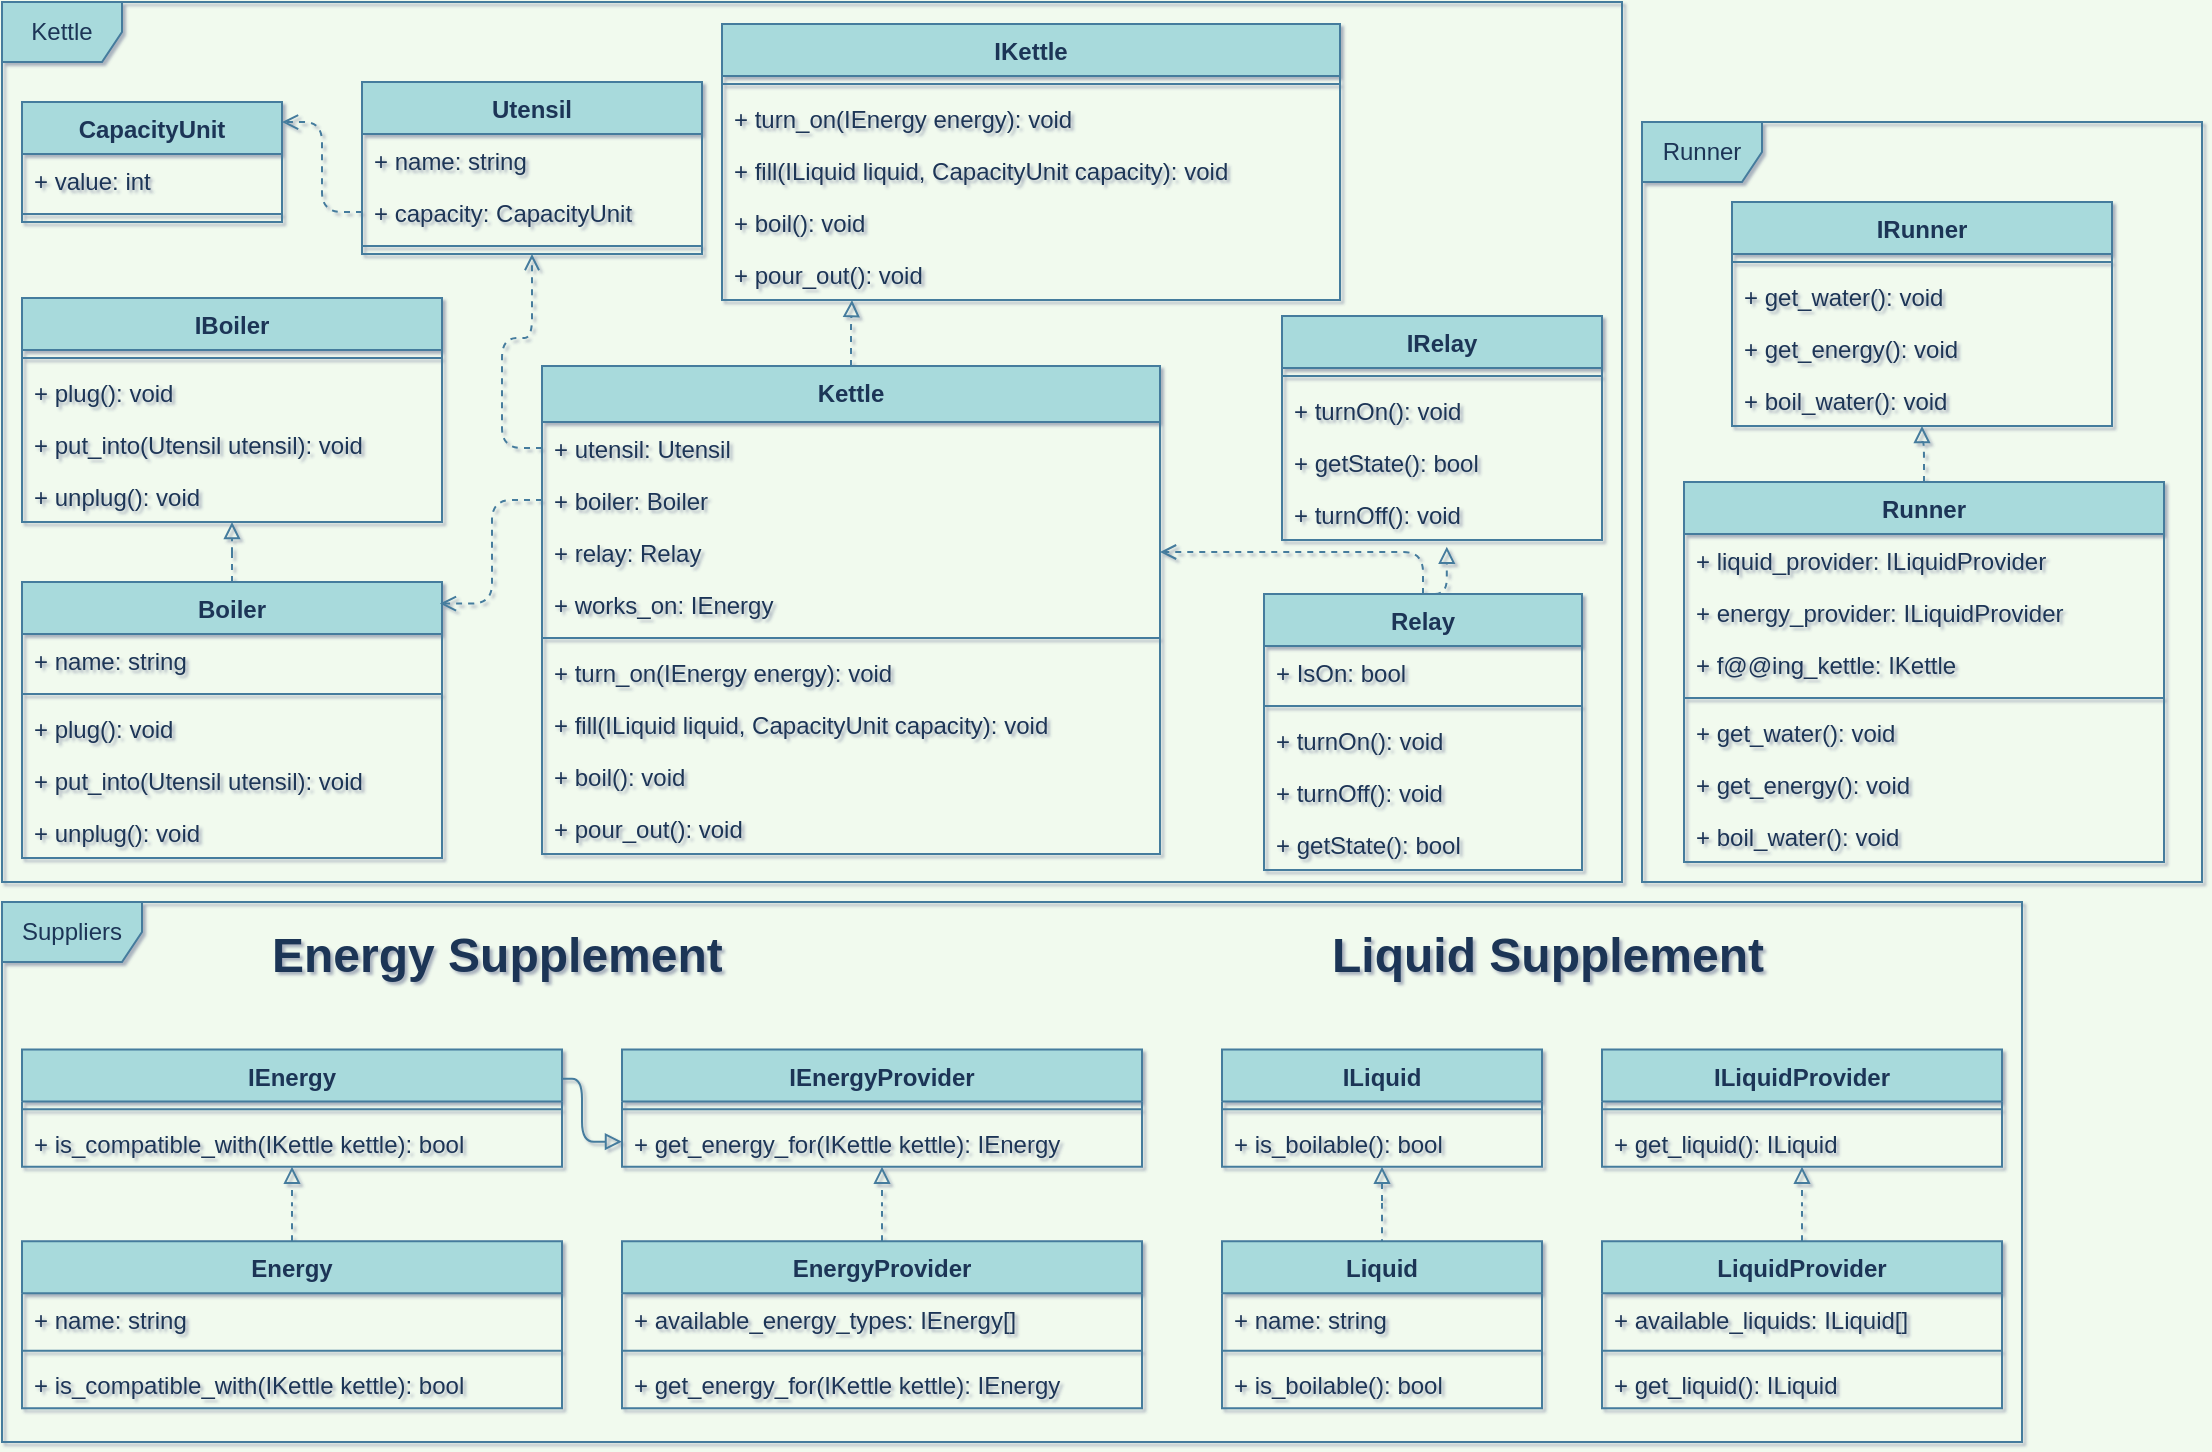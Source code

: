 <mxfile version="13.7.9" type="github">
  <diagram id="sT64eulOTyPjAwDJpeQ8" name="Page-1">
    <mxGraphModel dx="2039" dy="823" grid="1" gridSize="10" guides="1" tooltips="1" connect="1" arrows="1" fold="1" page="0" pageScale="1" pageWidth="850" pageHeight="1100" background="#F1FAEE" math="0" shadow="1">
      <root>
        <mxCell id="0" />
        <mxCell id="1" parent="0" />
        <mxCell id="tFLDlTg6jSrxiTcNu47O-26" value="Kettle" style="shape=umlFrame;whiteSpace=wrap;html=1;rounded=0;sketch=0;strokeColor=#457B9D;fillColor=#A8DADC;fontColor=#1D3557;" parent="1" vertex="1">
          <mxGeometry x="-60" y="230" width="810" height="440" as="geometry" />
        </mxCell>
        <mxCell id="tFLDlTg6jSrxiTcNu47O-44" value="&lt;div&gt;Runner&lt;/div&gt;" style="shape=umlFrame;whiteSpace=wrap;html=1;rounded=0;sketch=0;strokeColor=#457B9D;fillColor=#A8DADC;fontColor=#1D3557;" parent="1" vertex="1">
          <mxGeometry x="760" y="290" width="280" height="380" as="geometry" />
        </mxCell>
        <mxCell id="totgjsEPkLqNRvyppm45-7" style="edgeStyle=orthogonalEdgeStyle;orthogonalLoop=1;jettySize=auto;html=1;entryX=0.5;entryY=1;entryDx=0;entryDy=0;dashed=1;endArrow=block;endFill=0;strokeColor=#457B9D;fontColor=#1D3557;labelBackgroundColor=#F1FAEE;" parent="1" source="totgjsEPkLqNRvyppm45-96" target="totgjsEPkLqNRvyppm45-2" edge="1">
          <mxGeometry relative="1" as="geometry" />
        </mxCell>
        <mxCell id="totgjsEPkLqNRvyppm45-20" style="edgeStyle=orthogonalEdgeStyle;orthogonalLoop=1;jettySize=auto;html=1;entryX=0.5;entryY=1;entryDx=0;entryDy=0;entryPerimeter=0;dashed=1;endArrow=block;endFill=0;strokeColor=#457B9D;fontColor=#1D3557;labelBackgroundColor=#F1FAEE;" parent="1" source="totgjsEPkLqNRvyppm45-14" target="totgjsEPkLqNRvyppm45-13" edge="1">
          <mxGeometry relative="1" as="geometry" />
        </mxCell>
        <mxCell id="totgjsEPkLqNRvyppm45-54" value="&lt;h1&gt;Energy Supplement&lt;br&gt;&lt;/h1&gt;" style="text;html=1;strokeColor=none;fillColor=none;spacing=5;spacingTop=-20;whiteSpace=wrap;overflow=hidden;fontColor=#1D3557;" parent="1" vertex="1">
          <mxGeometry x="70" y="686.667" width="310" height="47.917" as="geometry" />
        </mxCell>
        <mxCell id="totgjsEPkLqNRvyppm45-55" value="&lt;h1&gt;Liquid Supplement&lt;br&gt;&lt;/h1&gt;" style="text;html=1;strokeColor=none;fillColor=none;spacing=5;spacingTop=-20;whiteSpace=wrap;overflow=hidden;fontColor=#1D3557;" parent="1" vertex="1">
          <mxGeometry x="600" y="686.667" width="309" height="38.333" as="geometry" />
        </mxCell>
        <mxCell id="totgjsEPkLqNRvyppm45-56" value="IEnergy" style="swimlane;fontStyle=1;align=center;verticalAlign=top;childLayout=stackLayout;horizontal=1;startSize=26;horizontalStack=0;resizeParent=1;resizeParentMax=0;resizeLast=0;collapsible=1;marginBottom=0;fillColor=#A8DADC;strokeColor=#457B9D;fontColor=#1D3557;" parent="1" vertex="1">
          <mxGeometry x="-50" y="753.75" width="270" height="58.583" as="geometry" />
        </mxCell>
        <mxCell id="totgjsEPkLqNRvyppm45-57" value="" style="line;strokeWidth=1;fillColor=none;align=left;verticalAlign=middle;spacingTop=-1;spacingLeft=3;spacingRight=3;rotatable=0;labelPosition=right;points=[];portConstraint=eastwest;strokeColor=#457B9D;fontColor=#1D3557;labelBackgroundColor=#F1FAEE;" parent="totgjsEPkLqNRvyppm45-56" vertex="1">
          <mxGeometry y="26" width="270" height="7.667" as="geometry" />
        </mxCell>
        <mxCell id="totgjsEPkLqNRvyppm45-58" value="+ is_compatible_with(IKettle kettle): bool" style="text;strokeColor=none;fillColor=none;align=left;verticalAlign=top;spacingLeft=4;spacingRight=4;overflow=hidden;rotatable=0;points=[[0,0.5],[1,0.5]];portConstraint=eastwest;fontColor=#1D3557;" parent="totgjsEPkLqNRvyppm45-56" vertex="1">
          <mxGeometry y="33.667" width="270" height="24.917" as="geometry" />
        </mxCell>
        <mxCell id="totgjsEPkLqNRvyppm45-59" value="IEnergyProvider" style="swimlane;fontStyle=1;align=center;verticalAlign=top;childLayout=stackLayout;horizontal=1;startSize=26;horizontalStack=0;resizeParent=1;resizeParentMax=0;resizeLast=0;collapsible=1;marginBottom=0;fillColor=#A8DADC;strokeColor=#457B9D;fontColor=#1D3557;" parent="1" vertex="1">
          <mxGeometry x="250" y="753.75" width="260" height="58.583" as="geometry" />
        </mxCell>
        <mxCell id="totgjsEPkLqNRvyppm45-60" value="" style="line;strokeWidth=1;fillColor=none;align=left;verticalAlign=middle;spacingTop=-1;spacingLeft=3;spacingRight=3;rotatable=0;labelPosition=right;points=[];portConstraint=eastwest;strokeColor=#457B9D;fontColor=#1D3557;labelBackgroundColor=#F1FAEE;" parent="totgjsEPkLqNRvyppm45-59" vertex="1">
          <mxGeometry y="26" width="260" height="7.667" as="geometry" />
        </mxCell>
        <mxCell id="totgjsEPkLqNRvyppm45-61" value="+ get_energy_for(IKettle kettle): IEnergy" style="text;strokeColor=none;fillColor=none;align=left;verticalAlign=top;spacingLeft=4;spacingRight=4;overflow=hidden;rotatable=0;points=[[0,0.5],[1,0.5]];portConstraint=eastwest;fontColor=#1D3557;" parent="totgjsEPkLqNRvyppm45-59" vertex="1">
          <mxGeometry y="33.667" width="260" height="24.917" as="geometry" />
        </mxCell>
        <mxCell id="totgjsEPkLqNRvyppm45-62" style="edgeStyle=orthogonalEdgeStyle;orthogonalLoop=1;jettySize=auto;html=1;entryX=1;entryY=0.25;entryDx=0;entryDy=0;startArrow=block;startFill=0;endArrow=none;endFill=0;strokeColor=#457B9D;fontColor=#1D3557;labelBackgroundColor=#F1FAEE;" parent="1" source="totgjsEPkLqNRvyppm45-61" target="totgjsEPkLqNRvyppm45-56" edge="1">
          <mxGeometry relative="1" as="geometry" />
        </mxCell>
        <mxCell id="totgjsEPkLqNRvyppm45-66" value="Energy" style="swimlane;fontStyle=1;align=center;verticalAlign=top;childLayout=stackLayout;horizontal=1;startSize=26;horizontalStack=0;resizeParent=1;resizeParentMax=0;resizeLast=0;collapsible=1;marginBottom=0;fillColor=#A8DADC;strokeColor=#457B9D;fontColor=#1D3557;" parent="1" vertex="1">
          <mxGeometry x="-50" y="849.583" width="270" height="83.5" as="geometry" />
        </mxCell>
        <mxCell id="totgjsEPkLqNRvyppm45-67" value="+ name: string" style="text;strokeColor=none;fillColor=none;align=left;verticalAlign=top;spacingLeft=4;spacingRight=4;overflow=hidden;rotatable=0;points=[[0,0.5],[1,0.5]];portConstraint=eastwest;fontColor=#1D3557;" parent="totgjsEPkLqNRvyppm45-66" vertex="1">
          <mxGeometry y="26" width="270" height="24.917" as="geometry" />
        </mxCell>
        <mxCell id="totgjsEPkLqNRvyppm45-68" value="" style="line;strokeWidth=1;fillColor=none;align=left;verticalAlign=middle;spacingTop=-1;spacingLeft=3;spacingRight=3;rotatable=0;labelPosition=right;points=[];portConstraint=eastwest;strokeColor=#457B9D;fontColor=#1D3557;labelBackgroundColor=#F1FAEE;" parent="totgjsEPkLqNRvyppm45-66" vertex="1">
          <mxGeometry y="50.917" width="270" height="7.667" as="geometry" />
        </mxCell>
        <mxCell id="totgjsEPkLqNRvyppm45-69" value="+ is_compatible_with(IKettle kettle): bool" style="text;strokeColor=none;fillColor=none;align=left;verticalAlign=top;spacingLeft=4;spacingRight=4;overflow=hidden;rotatable=0;points=[[0,0.5],[1,0.5]];portConstraint=eastwest;fontColor=#1D3557;" parent="totgjsEPkLqNRvyppm45-66" vertex="1">
          <mxGeometry y="58.583" width="270" height="24.917" as="geometry" />
        </mxCell>
        <mxCell id="totgjsEPkLqNRvyppm45-70" style="edgeStyle=orthogonalEdgeStyle;orthogonalLoop=1;jettySize=auto;html=1;dashed=1;startArrow=none;startFill=0;endArrow=block;endFill=0;strokeColor=#457B9D;fontColor=#1D3557;labelBackgroundColor=#F1FAEE;" parent="1" source="totgjsEPkLqNRvyppm45-66" target="totgjsEPkLqNRvyppm45-56" edge="1">
          <mxGeometry relative="1" as="geometry" />
        </mxCell>
        <mxCell id="totgjsEPkLqNRvyppm45-71" value="EnergyProvider" style="swimlane;fontStyle=1;align=center;verticalAlign=top;childLayout=stackLayout;horizontal=1;startSize=26;horizontalStack=0;resizeParent=1;resizeParentMax=0;resizeLast=0;collapsible=1;marginBottom=0;fillColor=#A8DADC;strokeColor=#457B9D;fontColor=#1D3557;" parent="1" vertex="1">
          <mxGeometry x="250" y="849.58" width="260" height="83.5" as="geometry" />
        </mxCell>
        <mxCell id="totgjsEPkLqNRvyppm45-72" value="+ available_energy_types: IEnergy[]" style="text;strokeColor=none;fillColor=none;align=left;verticalAlign=top;spacingLeft=4;spacingRight=4;overflow=hidden;rotatable=0;points=[[0,0.5],[1,0.5]];portConstraint=eastwest;fontColor=#1D3557;" parent="totgjsEPkLqNRvyppm45-71" vertex="1">
          <mxGeometry y="26" width="260" height="24.917" as="geometry" />
        </mxCell>
        <mxCell id="totgjsEPkLqNRvyppm45-73" value="" style="line;strokeWidth=1;fillColor=none;align=left;verticalAlign=middle;spacingTop=-1;spacingLeft=3;spacingRight=3;rotatable=0;labelPosition=right;points=[];portConstraint=eastwest;strokeColor=#457B9D;fontColor=#1D3557;labelBackgroundColor=#F1FAEE;" parent="totgjsEPkLqNRvyppm45-71" vertex="1">
          <mxGeometry y="50.917" width="260" height="7.667" as="geometry" />
        </mxCell>
        <mxCell id="totgjsEPkLqNRvyppm45-74" value="+ get_energy_for(IKettle kettle): IEnergy" style="text;strokeColor=none;fillColor=none;align=left;verticalAlign=top;spacingLeft=4;spacingRight=4;overflow=hidden;rotatable=0;points=[[0,0.5],[1,0.5]];portConstraint=eastwest;fontColor=#1D3557;" parent="totgjsEPkLqNRvyppm45-71" vertex="1">
          <mxGeometry y="58.583" width="260" height="24.917" as="geometry" />
        </mxCell>
        <mxCell id="totgjsEPkLqNRvyppm45-75" style="edgeStyle=orthogonalEdgeStyle;orthogonalLoop=1;jettySize=auto;html=1;dashed=1;startArrow=none;startFill=0;endArrow=block;endFill=0;strokeColor=#457B9D;fontColor=#1D3557;labelBackgroundColor=#F1FAEE;" parent="1" source="totgjsEPkLqNRvyppm45-71" target="totgjsEPkLqNRvyppm45-59" edge="1">
          <mxGeometry relative="1" as="geometry" />
        </mxCell>
        <mxCell id="totgjsEPkLqNRvyppm45-76" value="ILiquid" style="swimlane;fontStyle=1;align=center;verticalAlign=top;childLayout=stackLayout;horizontal=1;startSize=26;horizontalStack=0;resizeParent=1;resizeParentMax=0;resizeLast=0;collapsible=1;marginBottom=0;fillColor=#A8DADC;strokeColor=#457B9D;fontColor=#1D3557;" parent="1" vertex="1">
          <mxGeometry x="550" y="753.75" width="160" height="58.583" as="geometry" />
        </mxCell>
        <mxCell id="totgjsEPkLqNRvyppm45-77" value="" style="line;strokeWidth=1;fillColor=none;align=left;verticalAlign=middle;spacingTop=-1;spacingLeft=3;spacingRight=3;rotatable=0;labelPosition=right;points=[];portConstraint=eastwest;strokeColor=#457B9D;fontColor=#1D3557;labelBackgroundColor=#F1FAEE;" parent="totgjsEPkLqNRvyppm45-76" vertex="1">
          <mxGeometry y="26" width="160" height="7.667" as="geometry" />
        </mxCell>
        <mxCell id="totgjsEPkLqNRvyppm45-78" value="+ is_boilable(): bool" style="text;strokeColor=none;fillColor=none;align=left;verticalAlign=top;spacingLeft=4;spacingRight=4;overflow=hidden;rotatable=0;points=[[0,0.5],[1,0.5]];portConstraint=eastwest;fontColor=#1D3557;" parent="totgjsEPkLqNRvyppm45-76" vertex="1">
          <mxGeometry y="33.667" width="160" height="24.917" as="geometry" />
        </mxCell>
        <mxCell id="totgjsEPkLqNRvyppm45-79" value="ILiquidProvider" style="swimlane;fontStyle=1;align=center;verticalAlign=top;childLayout=stackLayout;horizontal=1;startSize=26;horizontalStack=0;resizeParent=1;resizeParentMax=0;resizeLast=0;collapsible=1;marginBottom=0;fillColor=#A8DADC;strokeColor=#457B9D;fontColor=#1D3557;" parent="1" vertex="1">
          <mxGeometry x="740" y="753.75" width="200" height="58.583" as="geometry" />
        </mxCell>
        <mxCell id="totgjsEPkLqNRvyppm45-80" value="" style="line;strokeWidth=1;fillColor=none;align=left;verticalAlign=middle;spacingTop=-1;spacingLeft=3;spacingRight=3;rotatable=0;labelPosition=right;points=[];portConstraint=eastwest;strokeColor=#457B9D;fontColor=#1D3557;labelBackgroundColor=#F1FAEE;" parent="totgjsEPkLqNRvyppm45-79" vertex="1">
          <mxGeometry y="26" width="200" height="7.667" as="geometry" />
        </mxCell>
        <mxCell id="totgjsEPkLqNRvyppm45-81" value="+ get_liquid(): ILiquid" style="text;strokeColor=none;fillColor=none;align=left;verticalAlign=top;spacingLeft=4;spacingRight=4;overflow=hidden;rotatable=0;points=[[0,0.5],[1,0.5]];portConstraint=eastwest;fontColor=#1D3557;" parent="totgjsEPkLqNRvyppm45-79" vertex="1">
          <mxGeometry y="33.667" width="200" height="24.917" as="geometry" />
        </mxCell>
        <mxCell id="totgjsEPkLqNRvyppm45-82" value="Liquid" style="swimlane;fontStyle=1;align=center;verticalAlign=top;childLayout=stackLayout;horizontal=1;startSize=26;horizontalStack=0;resizeParent=1;resizeParentMax=0;resizeLast=0;collapsible=1;marginBottom=0;fillColor=#A8DADC;strokeColor=#457B9D;fontColor=#1D3557;" parent="1" vertex="1">
          <mxGeometry x="550" y="849.583" width="160" height="83.5" as="geometry" />
        </mxCell>
        <mxCell id="totgjsEPkLqNRvyppm45-83" value="+ name: string" style="text;strokeColor=none;fillColor=none;align=left;verticalAlign=top;spacingLeft=4;spacingRight=4;overflow=hidden;rotatable=0;points=[[0,0.5],[1,0.5]];portConstraint=eastwest;fontColor=#1D3557;" parent="totgjsEPkLqNRvyppm45-82" vertex="1">
          <mxGeometry y="26" width="160" height="24.917" as="geometry" />
        </mxCell>
        <mxCell id="totgjsEPkLqNRvyppm45-84" value="" style="line;strokeWidth=1;fillColor=none;align=left;verticalAlign=middle;spacingTop=-1;spacingLeft=3;spacingRight=3;rotatable=0;labelPosition=right;points=[];portConstraint=eastwest;strokeColor=#457B9D;fontColor=#1D3557;labelBackgroundColor=#F1FAEE;" parent="totgjsEPkLqNRvyppm45-82" vertex="1">
          <mxGeometry y="50.917" width="160" height="7.667" as="geometry" />
        </mxCell>
        <mxCell id="totgjsEPkLqNRvyppm45-85" value="+ is_boilable(): bool" style="text;strokeColor=none;fillColor=none;align=left;verticalAlign=top;spacingLeft=4;spacingRight=4;overflow=hidden;rotatable=0;points=[[0,0.5],[1,0.5]];portConstraint=eastwest;fontColor=#1D3557;" parent="totgjsEPkLqNRvyppm45-82" vertex="1">
          <mxGeometry y="58.583" width="160" height="24.917" as="geometry" />
        </mxCell>
        <mxCell id="totgjsEPkLqNRvyppm45-86" style="edgeStyle=orthogonalEdgeStyle;orthogonalLoop=1;jettySize=auto;html=1;startArrow=block;startFill=0;endArrow=none;endFill=0;dashed=1;strokeColor=#457B9D;fontColor=#1D3557;labelBackgroundColor=#F1FAEE;" parent="1" source="totgjsEPkLqNRvyppm45-76" target="totgjsEPkLqNRvyppm45-82" edge="1">
          <mxGeometry relative="1" as="geometry" />
        </mxCell>
        <mxCell id="totgjsEPkLqNRvyppm45-87" value="LiquidProvider" style="swimlane;fontStyle=1;align=center;verticalAlign=top;childLayout=stackLayout;horizontal=1;startSize=26;horizontalStack=0;resizeParent=1;resizeParentMax=0;resizeLast=0;collapsible=1;marginBottom=0;fillColor=#A8DADC;strokeColor=#457B9D;fontColor=#1D3557;" parent="1" vertex="1">
          <mxGeometry x="740" y="849.58" width="200" height="83.5" as="geometry" />
        </mxCell>
        <mxCell id="totgjsEPkLqNRvyppm45-88" value="+ available_liquids: ILiquid[]" style="text;strokeColor=none;fillColor=none;align=left;verticalAlign=top;spacingLeft=4;spacingRight=4;overflow=hidden;rotatable=0;points=[[0,0.5],[1,0.5]];portConstraint=eastwest;fontColor=#1D3557;" parent="totgjsEPkLqNRvyppm45-87" vertex="1">
          <mxGeometry y="26" width="200" height="24.917" as="geometry" />
        </mxCell>
        <mxCell id="totgjsEPkLqNRvyppm45-89" value="" style="line;strokeWidth=1;fillColor=none;align=left;verticalAlign=middle;spacingTop=-1;spacingLeft=3;spacingRight=3;rotatable=0;labelPosition=right;points=[];portConstraint=eastwest;strokeColor=#457B9D;fontColor=#1D3557;labelBackgroundColor=#F1FAEE;" parent="totgjsEPkLqNRvyppm45-87" vertex="1">
          <mxGeometry y="50.917" width="200" height="7.667" as="geometry" />
        </mxCell>
        <mxCell id="totgjsEPkLqNRvyppm45-90" value="+ get_liquid(): ILiquid" style="text;strokeColor=none;fillColor=none;align=left;verticalAlign=top;spacingLeft=4;spacingRight=4;overflow=hidden;rotatable=0;points=[[0,0.5],[1,0.5]];portConstraint=eastwest;fontColor=#1D3557;" parent="totgjsEPkLqNRvyppm45-87" vertex="1">
          <mxGeometry y="58.583" width="200" height="24.917" as="geometry" />
        </mxCell>
        <mxCell id="totgjsEPkLqNRvyppm45-91" style="edgeStyle=orthogonalEdgeStyle;orthogonalLoop=1;jettySize=auto;html=1;startArrow=none;startFill=0;endArrow=block;endFill=0;dashed=1;strokeColor=#457B9D;fontColor=#1D3557;labelBackgroundColor=#F1FAEE;" parent="1" source="totgjsEPkLqNRvyppm45-87" target="totgjsEPkLqNRvyppm45-79" edge="1">
          <mxGeometry relative="1" as="geometry" />
        </mxCell>
        <mxCell id="totgjsEPkLqNRvyppm45-96" value="Runner" style="swimlane;fontStyle=1;align=center;verticalAlign=top;childLayout=stackLayout;horizontal=1;startSize=26;horizontalStack=0;resizeParent=1;resizeParentMax=0;resizeLast=0;collapsible=1;marginBottom=0;fillColor=#A8DADC;strokeColor=#457B9D;fontColor=#1D3557;" parent="1" vertex="1">
          <mxGeometry x="781" y="470" width="240" height="190" as="geometry" />
        </mxCell>
        <mxCell id="totgjsEPkLqNRvyppm45-97" value="+ liquid_provider: ILiquidProvider" style="text;strokeColor=none;fillColor=none;align=left;verticalAlign=top;spacingLeft=4;spacingRight=4;overflow=hidden;rotatable=0;points=[[0,0.5],[1,0.5]];portConstraint=eastwest;fontColor=#1D3557;" parent="totgjsEPkLqNRvyppm45-96" vertex="1">
          <mxGeometry y="26" width="240" height="26" as="geometry" />
        </mxCell>
        <mxCell id="totgjsEPkLqNRvyppm45-98" value="+ energy_provider: ILiquidProvider" style="text;strokeColor=none;fillColor=none;align=left;verticalAlign=top;spacingLeft=4;spacingRight=4;overflow=hidden;rotatable=0;points=[[0,0.5],[1,0.5]];portConstraint=eastwest;fontColor=#1D3557;" parent="totgjsEPkLqNRvyppm45-96" vertex="1">
          <mxGeometry y="52" width="240" height="26" as="geometry" />
        </mxCell>
        <mxCell id="totgjsEPkLqNRvyppm45-99" value="+ f@@ing_kettle: IKettle" style="text;strokeColor=none;fillColor=none;align=left;verticalAlign=top;spacingLeft=4;spacingRight=4;overflow=hidden;rotatable=0;points=[[0,0.5],[1,0.5]];portConstraint=eastwest;fontColor=#1D3557;" parent="totgjsEPkLqNRvyppm45-96" vertex="1">
          <mxGeometry y="78" width="240" height="26" as="geometry" />
        </mxCell>
        <mxCell id="totgjsEPkLqNRvyppm45-100" value="" style="line;strokeWidth=1;fillColor=none;align=left;verticalAlign=middle;spacingTop=-1;spacingLeft=3;spacingRight=3;rotatable=0;labelPosition=right;points=[];portConstraint=eastwest;strokeColor=#457B9D;fontColor=#1D3557;labelBackgroundColor=#F1FAEE;" parent="totgjsEPkLqNRvyppm45-96" vertex="1">
          <mxGeometry y="104" width="240" height="8" as="geometry" />
        </mxCell>
        <mxCell id="totgjsEPkLqNRvyppm45-101" value="+ get_water(): void" style="text;strokeColor=none;fillColor=none;align=left;verticalAlign=top;spacingLeft=4;spacingRight=4;overflow=hidden;rotatable=0;points=[[0,0.5],[1,0.5]];portConstraint=eastwest;fontColor=#1D3557;" parent="totgjsEPkLqNRvyppm45-96" vertex="1">
          <mxGeometry y="112" width="240" height="26" as="geometry" />
        </mxCell>
        <mxCell id="totgjsEPkLqNRvyppm45-102" value="+ get_energy(): void" style="text;strokeColor=none;fillColor=none;align=left;verticalAlign=top;spacingLeft=4;spacingRight=4;overflow=hidden;rotatable=0;points=[[0,0.5],[1,0.5]];portConstraint=eastwest;fontColor=#1D3557;" parent="totgjsEPkLqNRvyppm45-96" vertex="1">
          <mxGeometry y="138" width="240" height="26" as="geometry" />
        </mxCell>
        <mxCell id="totgjsEPkLqNRvyppm45-103" value="+ boil_water(): void" style="text;strokeColor=none;fillColor=none;align=left;verticalAlign=top;spacingLeft=4;spacingRight=4;overflow=hidden;rotatable=0;points=[[0,0.5],[1,0.5]];portConstraint=eastwest;fontColor=#1D3557;" parent="totgjsEPkLqNRvyppm45-96" vertex="1">
          <mxGeometry y="164" width="240" height="26" as="geometry" />
        </mxCell>
        <mxCell id="tFLDlTg6jSrxiTcNu47O-10" style="edgeStyle=orthogonalEdgeStyle;orthogonalLoop=1;jettySize=auto;html=1;entryX=1;entryY=0.5;entryDx=0;entryDy=0;strokeColor=#457B9D;fontColor=#1D3557;endArrow=open;endFill=0;dashed=1;labelBackgroundColor=#F1FAEE;" parent="1" source="tFLDlTg6jSrxiTcNu47O-1" target="tFLDlTg6jSrxiTcNu47O-8" edge="1">
          <mxGeometry relative="1" as="geometry" />
        </mxCell>
        <mxCell id="tFLDlTg6jSrxiTcNu47O-40" style="edgeStyle=orthogonalEdgeStyle;curved=0;rounded=1;sketch=0;orthogonalLoop=1;jettySize=auto;html=1;exitX=0.5;exitY=0;exitDx=0;exitDy=0;entryX=0.515;entryY=1.128;entryDx=0;entryDy=0;entryPerimeter=0;strokeColor=#457B9D;fillColor=#A8DADC;fontColor=#1D3557;dashed=1;endArrow=block;endFill=0;labelBackgroundColor=#F1FAEE;" parent="1" source="tFLDlTg6jSrxiTcNu47O-1" target="tFLDlTg6jSrxiTcNu47O-35" edge="1">
          <mxGeometry relative="1" as="geometry" />
        </mxCell>
        <mxCell id="tFLDlTg6jSrxiTcNu47O-27" value="Suppliers" style="shape=umlFrame;whiteSpace=wrap;html=1;rounded=0;sketch=0;strokeColor=#457B9D;fillColor=#A8DADC;fontColor=#1D3557;width=70;height=30;" parent="1" vertex="1">
          <mxGeometry x="-60" y="680" width="1010" height="270" as="geometry" />
        </mxCell>
        <mxCell id="totgjsEPkLqNRvyppm45-14" value="Boiler" style="swimlane;fontStyle=1;align=center;verticalAlign=top;childLayout=stackLayout;horizontal=1;startSize=26;horizontalStack=0;resizeParent=1;resizeParentMax=0;resizeLast=0;collapsible=1;marginBottom=0;fillColor=#A8DADC;strokeColor=#457B9D;fontColor=#1D3557;" parent="1" vertex="1">
          <mxGeometry x="-50" y="520" width="210.0" height="138" as="geometry" />
        </mxCell>
        <mxCell id="totgjsEPkLqNRvyppm45-15" value="+ name: string" style="text;strokeColor=none;fillColor=none;align=left;verticalAlign=top;spacingLeft=4;spacingRight=4;overflow=hidden;rotatable=0;points=[[0,0.5],[1,0.5]];portConstraint=eastwest;fontColor=#1D3557;" parent="totgjsEPkLqNRvyppm45-14" vertex="1">
          <mxGeometry y="26" width="210.0" height="26" as="geometry" />
        </mxCell>
        <mxCell id="totgjsEPkLqNRvyppm45-16" value="" style="line;strokeWidth=1;fillColor=none;align=left;verticalAlign=middle;spacingTop=-1;spacingLeft=3;spacingRight=3;rotatable=0;labelPosition=right;points=[];portConstraint=eastwest;strokeColor=#457B9D;fontColor=#1D3557;labelBackgroundColor=#F1FAEE;" parent="totgjsEPkLqNRvyppm45-14" vertex="1">
          <mxGeometry y="52" width="210.0" height="8" as="geometry" />
        </mxCell>
        <mxCell id="totgjsEPkLqNRvyppm45-17" value="+ plug(): void" style="text;strokeColor=none;fillColor=none;align=left;verticalAlign=top;spacingLeft=4;spacingRight=4;overflow=hidden;rotatable=0;points=[[0,0.5],[1,0.5]];portConstraint=eastwest;fontColor=#1D3557;" parent="totgjsEPkLqNRvyppm45-14" vertex="1">
          <mxGeometry y="60" width="210.0" height="26" as="geometry" />
        </mxCell>
        <mxCell id="totgjsEPkLqNRvyppm45-18" value="+ put_into(Utensil utensil): void" style="text;strokeColor=none;fillColor=none;align=left;verticalAlign=top;spacingLeft=4;spacingRight=4;overflow=hidden;rotatable=0;points=[[0,0.5],[1,0.5]];portConstraint=eastwest;fontColor=#1D3557;" parent="totgjsEPkLqNRvyppm45-14" vertex="1">
          <mxGeometry y="86" width="210.0" height="26" as="geometry" />
        </mxCell>
        <mxCell id="totgjsEPkLqNRvyppm45-19" value="+ unplug(): void" style="text;strokeColor=none;fillColor=none;align=left;verticalAlign=top;spacingLeft=4;spacingRight=4;overflow=hidden;rotatable=0;points=[[0,0.5],[1,0.5]];portConstraint=eastwest;fontColor=#1D3557;" parent="totgjsEPkLqNRvyppm45-14" vertex="1">
          <mxGeometry y="112" width="210.0" height="26" as="geometry" />
        </mxCell>
        <mxCell id="totgjsEPkLqNRvyppm45-9" value="IBoiler" style="swimlane;fontStyle=1;align=center;verticalAlign=top;childLayout=stackLayout;horizontal=1;startSize=26;horizontalStack=0;resizeParent=1;resizeParentMax=0;resizeLast=0;collapsible=1;marginBottom=0;fillColor=#A8DADC;strokeColor=#457B9D;fontColor=#1D3557;" parent="1" vertex="1">
          <mxGeometry x="-50" y="378" width="210.0" height="112" as="geometry" />
        </mxCell>
        <mxCell id="totgjsEPkLqNRvyppm45-10" value="" style="line;strokeWidth=1;fillColor=none;align=left;verticalAlign=middle;spacingTop=-1;spacingLeft=3;spacingRight=3;rotatable=0;labelPosition=right;points=[];portConstraint=eastwest;strokeColor=#457B9D;fontColor=#1D3557;labelBackgroundColor=#F1FAEE;" parent="totgjsEPkLqNRvyppm45-9" vertex="1">
          <mxGeometry y="26" width="210.0" height="8" as="geometry" />
        </mxCell>
        <mxCell id="totgjsEPkLqNRvyppm45-11" value="+ plug(): void" style="text;strokeColor=none;fillColor=none;align=left;verticalAlign=top;spacingLeft=4;spacingRight=4;overflow=hidden;rotatable=0;points=[[0,0.5],[1,0.5]];portConstraint=eastwest;fontColor=#1D3557;" parent="totgjsEPkLqNRvyppm45-9" vertex="1">
          <mxGeometry y="34" width="210.0" height="26" as="geometry" />
        </mxCell>
        <mxCell id="totgjsEPkLqNRvyppm45-12" value="+ put_into(Utensil utensil): void" style="text;strokeColor=none;fillColor=none;align=left;verticalAlign=top;spacingLeft=4;spacingRight=4;overflow=hidden;rotatable=0;points=[[0,0.5],[1,0.5]];portConstraint=eastwest;fontColor=#1D3557;" parent="totgjsEPkLqNRvyppm45-9" vertex="1">
          <mxGeometry y="60" width="210.0" height="26" as="geometry" />
        </mxCell>
        <mxCell id="totgjsEPkLqNRvyppm45-13" value="+ unplug(): void" style="text;strokeColor=none;fillColor=none;align=left;verticalAlign=top;spacingLeft=4;spacingRight=4;overflow=hidden;rotatable=0;points=[[0,0.5],[1,0.5]];portConstraint=eastwest;fontColor=#1D3557;" parent="totgjsEPkLqNRvyppm45-9" vertex="1">
          <mxGeometry y="86" width="210.0" height="26" as="geometry" />
        </mxCell>
        <mxCell id="totgjsEPkLqNRvyppm45-63" value="CapacityUnit" style="swimlane;fontStyle=1;align=center;verticalAlign=top;childLayout=stackLayout;horizontal=1;startSize=26;horizontalStack=0;resizeParent=1;resizeParentMax=0;resizeLast=0;collapsible=1;marginBottom=0;fillColor=#A8DADC;strokeColor=#457B9D;fontColor=#1D3557;" parent="1" vertex="1">
          <mxGeometry x="-50" y="280" width="130" height="60" as="geometry" />
        </mxCell>
        <mxCell id="totgjsEPkLqNRvyppm45-64" value="+ value: int" style="text;strokeColor=none;fillColor=none;align=left;verticalAlign=top;spacingLeft=4;spacingRight=4;overflow=hidden;rotatable=0;points=[[0,0.5],[1,0.5]];portConstraint=eastwest;fontColor=#1D3557;" parent="totgjsEPkLqNRvyppm45-63" vertex="1">
          <mxGeometry y="26" width="130" height="26" as="geometry" />
        </mxCell>
        <mxCell id="totgjsEPkLqNRvyppm45-65" value="" style="line;strokeWidth=1;fillColor=none;align=left;verticalAlign=middle;spacingTop=-1;spacingLeft=3;spacingRight=3;rotatable=0;labelPosition=right;points=[];portConstraint=eastwest;strokeColor=#457B9D;fontColor=#1D3557;labelBackgroundColor=#F1FAEE;" parent="totgjsEPkLqNRvyppm45-63" vertex="1">
          <mxGeometry y="52" width="130" height="8" as="geometry" />
        </mxCell>
        <mxCell id="tFLDlTg6jSrxiTcNu47O-1" value="Relay" style="swimlane;fontStyle=1;align=center;verticalAlign=top;childLayout=stackLayout;horizontal=1;startSize=26;horizontalStack=0;resizeParent=1;resizeParentMax=0;resizeLast=0;collapsible=1;marginBottom=0;fillColor=#A8DADC;strokeColor=#457B9D;fontColor=#1D3557;" parent="1" vertex="1">
          <mxGeometry x="571" y="526" width="159" height="138" as="geometry" />
        </mxCell>
        <mxCell id="tFLDlTg6jSrxiTcNu47O-2" value="+ IsOn: bool" style="text;strokeColor=none;fillColor=none;align=left;verticalAlign=top;spacingLeft=4;spacingRight=4;overflow=hidden;rotatable=0;points=[[0,0.5],[1,0.5]];portConstraint=eastwest;fontColor=#1D3557;" parent="tFLDlTg6jSrxiTcNu47O-1" vertex="1">
          <mxGeometry y="26" width="159" height="26" as="geometry" />
        </mxCell>
        <mxCell id="tFLDlTg6jSrxiTcNu47O-3" value="" style="line;strokeWidth=1;fillColor=none;align=left;verticalAlign=middle;spacingTop=-1;spacingLeft=3;spacingRight=3;rotatable=0;labelPosition=right;points=[];portConstraint=eastwest;strokeColor=#457B9D;fontColor=#1D3557;labelBackgroundColor=#F1FAEE;" parent="tFLDlTg6jSrxiTcNu47O-1" vertex="1">
          <mxGeometry y="52" width="159" height="8" as="geometry" />
        </mxCell>
        <mxCell id="tFLDlTg6jSrxiTcNu47O-5" value="+ turnOn(): void" style="text;strokeColor=none;fillColor=none;align=left;verticalAlign=top;spacingLeft=4;spacingRight=4;overflow=hidden;rotatable=0;points=[[0,0.5],[1,0.5]];portConstraint=eastwest;fontColor=#1D3557;" parent="tFLDlTg6jSrxiTcNu47O-1" vertex="1">
          <mxGeometry y="60" width="159" height="26" as="geometry" />
        </mxCell>
        <mxCell id="tFLDlTg6jSrxiTcNu47O-6" value="+ turnOff(): void" style="text;strokeColor=none;fillColor=none;align=left;verticalAlign=top;spacingLeft=4;spacingRight=4;overflow=hidden;rotatable=0;points=[[0,0.5],[1,0.5]];portConstraint=eastwest;fontColor=#1D3557;" parent="tFLDlTg6jSrxiTcNu47O-1" vertex="1">
          <mxGeometry y="86" width="159" height="26" as="geometry" />
        </mxCell>
        <mxCell id="tFLDlTg6jSrxiTcNu47O-4" value="+ getState(): bool" style="text;strokeColor=none;fillColor=none;align=left;verticalAlign=top;spacingLeft=4;spacingRight=4;overflow=hidden;rotatable=0;points=[[0,0.5],[1,0.5]];portConstraint=eastwest;fontColor=#1D3557;" parent="tFLDlTg6jSrxiTcNu47O-1" vertex="1">
          <mxGeometry y="112" width="159" height="26" as="geometry" />
        </mxCell>
        <mxCell id="tFLDlTg6jSrxiTcNu47O-45" style="edgeStyle=orthogonalEdgeStyle;curved=0;rounded=1;sketch=0;orthogonalLoop=1;jettySize=auto;html=1;entryX=1;entryY=0.167;entryDx=0;entryDy=0;entryPerimeter=0;dashed=1;endArrow=open;endFill=0;strokeColor=#457B9D;fillColor=#A8DADC;fontColor=#1D3557;labelBackgroundColor=#F1FAEE;" parent="1" source="totgjsEPkLqNRvyppm45-94" target="totgjsEPkLqNRvyppm45-63" edge="1">
          <mxGeometry relative="1" as="geometry" />
        </mxCell>
        <mxCell id="tFLDlTg6jSrxiTcNu47O-46" style="edgeStyle=orthogonalEdgeStyle;curved=0;rounded=1;sketch=0;orthogonalLoop=1;jettySize=auto;html=1;entryX=0.995;entryY=0.078;entryDx=0;entryDy=0;entryPerimeter=0;dashed=1;endArrow=open;endFill=0;strokeColor=#457B9D;fillColor=#A8DADC;fontColor=#1D3557;labelBackgroundColor=#F1FAEE;" parent="1" source="totgjsEPkLqNRvyppm45-45" target="totgjsEPkLqNRvyppm45-14" edge="1">
          <mxGeometry relative="1" as="geometry" />
        </mxCell>
        <mxCell id="RP5_mK6sqBYTMUxS8Y0n-1" style="edgeStyle=orthogonalEdgeStyle;rounded=0;orthogonalLoop=1;jettySize=auto;html=1;exitX=0.5;exitY=0;exitDx=0;exitDy=0;labelBackgroundColor=#F1FAEE;strokeColor=#457B9D;fontColor=#1D3557;dashed=1;endArrow=block;endFill=0;" edge="1" parent="1" source="totgjsEPkLqNRvyppm45-43" target="totgjsEPkLqNRvyppm45-25">
          <mxGeometry relative="1" as="geometry">
            <Array as="points">
              <mxPoint x="365" y="392" />
              <mxPoint x="365" y="392" />
            </Array>
          </mxGeometry>
        </mxCell>
        <mxCell id="totgjsEPkLqNRvyppm45-43" value="Kettle" style="swimlane;fontStyle=1;align=center;verticalAlign=top;childLayout=stackLayout;horizontal=1;startSize=28;horizontalStack=0;resizeParent=1;resizeParentMax=0;resizeLast=0;collapsible=1;marginBottom=0;fillColor=#A8DADC;strokeColor=#457B9D;fontColor=#1D3557;" parent="1" vertex="1">
          <mxGeometry x="210" y="412" width="309" height="244" as="geometry" />
        </mxCell>
        <mxCell id="totgjsEPkLqNRvyppm45-44" value="+ utensil: Utensil" style="text;strokeColor=none;fillColor=none;align=left;verticalAlign=top;spacingLeft=4;spacingRight=4;overflow=hidden;rotatable=0;points=[[0,0.5],[1,0.5]];portConstraint=eastwest;fontColor=#1D3557;" parent="totgjsEPkLqNRvyppm45-43" vertex="1">
          <mxGeometry y="28" width="309" height="26" as="geometry" />
        </mxCell>
        <mxCell id="totgjsEPkLqNRvyppm45-45" value="+ boiler: Boiler" style="text;strokeColor=none;fillColor=none;align=left;verticalAlign=top;spacingLeft=4;spacingRight=4;overflow=hidden;rotatable=0;points=[[0,0.5],[1,0.5]];portConstraint=eastwest;fontColor=#1D3557;" parent="totgjsEPkLqNRvyppm45-43" vertex="1">
          <mxGeometry y="54" width="309" height="26" as="geometry" />
        </mxCell>
        <mxCell id="tFLDlTg6jSrxiTcNu47O-8" value="+ relay: Relay" style="text;strokeColor=none;fillColor=none;align=left;verticalAlign=top;spacingLeft=4;spacingRight=4;overflow=hidden;rotatable=0;points=[[0,0.5],[1,0.5]];portConstraint=eastwest;fontColor=#1D3557;" parent="totgjsEPkLqNRvyppm45-43" vertex="1">
          <mxGeometry y="80" width="309" height="26" as="geometry" />
        </mxCell>
        <mxCell id="totgjsEPkLqNRvyppm45-46" value="+ works_on: IEnergy" style="text;strokeColor=none;fillColor=none;align=left;verticalAlign=top;spacingLeft=4;spacingRight=4;overflow=hidden;rotatable=0;points=[[0,0.5],[1,0.5]];portConstraint=eastwest;fontColor=#1D3557;" parent="totgjsEPkLqNRvyppm45-43" vertex="1">
          <mxGeometry y="106" width="309" height="26" as="geometry" />
        </mxCell>
        <mxCell id="totgjsEPkLqNRvyppm45-47" value="" style="line;strokeWidth=1;fillColor=none;align=left;verticalAlign=middle;spacingTop=-1;spacingLeft=3;spacingRight=3;rotatable=0;labelPosition=right;points=[];portConstraint=eastwest;strokeColor=#457B9D;fontColor=#1D3557;labelBackgroundColor=#F1FAEE;" parent="totgjsEPkLqNRvyppm45-43" vertex="1">
          <mxGeometry y="132" width="309" height="8" as="geometry" />
        </mxCell>
        <mxCell id="RP5_mK6sqBYTMUxS8Y0n-2" value="+ turn_on(IEnergy energy): void" style="text;strokeColor=none;fillColor=none;align=left;verticalAlign=top;spacingLeft=4;spacingRight=4;overflow=hidden;rotatable=0;points=[[0,0.5],[1,0.5]];portConstraint=eastwest;fontColor=#1D3557;" vertex="1" parent="totgjsEPkLqNRvyppm45-43">
          <mxGeometry y="140" width="309" height="26" as="geometry" />
        </mxCell>
        <mxCell id="totgjsEPkLqNRvyppm45-48" value="+ fill(ILiquid liquid, CapacityUnit capacity): void" style="text;strokeColor=none;fillColor=none;align=left;verticalAlign=top;spacingLeft=4;spacingRight=4;overflow=hidden;rotatable=0;points=[[0,0.5],[1,0.5]];portConstraint=eastwest;fontColor=#1D3557;" parent="totgjsEPkLqNRvyppm45-43" vertex="1">
          <mxGeometry y="166" width="309" height="26" as="geometry" />
        </mxCell>
        <mxCell id="totgjsEPkLqNRvyppm45-49" value="+ boil(): void" style="text;strokeColor=none;fillColor=none;align=left;verticalAlign=top;spacingLeft=4;spacingRight=4;overflow=hidden;rotatable=0;points=[[0,0.5],[1,0.5]];portConstraint=eastwest;fontColor=#1D3557;" parent="totgjsEPkLqNRvyppm45-43" vertex="1">
          <mxGeometry y="192" width="309" height="26" as="geometry" />
        </mxCell>
        <mxCell id="totgjsEPkLqNRvyppm45-50" value="+ pour_out(): void" style="text;strokeColor=none;fillColor=none;align=left;verticalAlign=top;spacingLeft=4;spacingRight=4;overflow=hidden;rotatable=0;points=[[0,0.5],[1,0.5]];portConstraint=eastwest;fontColor=#1D3557;" parent="totgjsEPkLqNRvyppm45-43" vertex="1">
          <mxGeometry y="218" width="309" height="26" as="geometry" />
        </mxCell>
        <mxCell id="totgjsEPkLqNRvyppm45-92" value="Utensil" style="swimlane;fontStyle=1;align=center;verticalAlign=top;childLayout=stackLayout;horizontal=1;startSize=26;horizontalStack=0;resizeParent=1;resizeParentMax=0;resizeLast=0;collapsible=1;marginBottom=0;fillColor=#A8DADC;strokeColor=#457B9D;fontColor=#1D3557;" parent="1" vertex="1">
          <mxGeometry x="120" y="270" width="170" height="86" as="geometry" />
        </mxCell>
        <mxCell id="totgjsEPkLqNRvyppm45-93" value="+ name: string" style="text;strokeColor=none;fillColor=none;align=left;verticalAlign=top;spacingLeft=4;spacingRight=4;overflow=hidden;rotatable=0;points=[[0,0.5],[1,0.5]];portConstraint=eastwest;fontColor=#1D3557;" parent="totgjsEPkLqNRvyppm45-92" vertex="1">
          <mxGeometry y="26" width="170" height="26" as="geometry" />
        </mxCell>
        <mxCell id="totgjsEPkLqNRvyppm45-94" value="+ capacity: CapacityUnit" style="text;strokeColor=none;fillColor=none;align=left;verticalAlign=top;spacingLeft=4;spacingRight=4;overflow=hidden;rotatable=0;points=[[0,0.5],[1,0.5]];portConstraint=eastwest;fontColor=#1D3557;" parent="totgjsEPkLqNRvyppm45-92" vertex="1">
          <mxGeometry y="52" width="170" height="26" as="geometry" />
        </mxCell>
        <mxCell id="totgjsEPkLqNRvyppm45-95" value="" style="line;strokeWidth=1;fillColor=none;align=left;verticalAlign=middle;spacingTop=-1;spacingLeft=3;spacingRight=3;rotatable=0;labelPosition=right;points=[];portConstraint=eastwest;strokeColor=#457B9D;fontColor=#1D3557;labelBackgroundColor=#F1FAEE;" parent="totgjsEPkLqNRvyppm45-92" vertex="1">
          <mxGeometry y="78" width="170" height="8" as="geometry" />
        </mxCell>
        <mxCell id="tFLDlTg6jSrxiTcNu47O-50" style="edgeStyle=orthogonalEdgeStyle;curved=0;rounded=1;sketch=0;orthogonalLoop=1;jettySize=auto;html=1;exitX=0;exitY=0.5;exitDx=0;exitDy=0;entryX=0.5;entryY=1;entryDx=0;entryDy=0;dashed=1;endArrow=open;endFill=0;strokeColor=#457B9D;fillColor=#A8DADC;fontColor=#1D3557;labelBackgroundColor=#F1FAEE;" parent="1" source="totgjsEPkLqNRvyppm45-44" target="totgjsEPkLqNRvyppm45-92" edge="1">
          <mxGeometry relative="1" as="geometry" />
        </mxCell>
        <mxCell id="totgjsEPkLqNRvyppm45-21" value="IKettle" style="swimlane;fontStyle=1;align=center;verticalAlign=top;childLayout=stackLayout;horizontal=1;startSize=26;horizontalStack=0;resizeParent=1;resizeParentMax=0;resizeLast=0;collapsible=1;marginBottom=0;fillColor=#A8DADC;strokeColor=#457B9D;fontColor=#1D3557;" parent="1" vertex="1">
          <mxGeometry x="300" y="241" width="309" height="138" as="geometry" />
        </mxCell>
        <mxCell id="totgjsEPkLqNRvyppm45-22" value="" style="line;strokeWidth=1;fillColor=none;align=left;verticalAlign=middle;spacingTop=-1;spacingLeft=3;spacingRight=3;rotatable=0;labelPosition=right;points=[];portConstraint=eastwest;strokeColor=#457B9D;fontColor=#1D3557;labelBackgroundColor=#F1FAEE;" parent="totgjsEPkLqNRvyppm45-21" vertex="1">
          <mxGeometry y="26" width="309" height="8" as="geometry" />
        </mxCell>
        <mxCell id="tFLDlTg6jSrxiTcNu47O-7" value="+ turn_on(IEnergy energy): void" style="text;strokeColor=none;fillColor=none;align=left;verticalAlign=top;spacingLeft=4;spacingRight=4;overflow=hidden;rotatable=0;points=[[0,0.5],[1,0.5]];portConstraint=eastwest;fontColor=#1D3557;" parent="totgjsEPkLqNRvyppm45-21" vertex="1">
          <mxGeometry y="34" width="309" height="26" as="geometry" />
        </mxCell>
        <mxCell id="totgjsEPkLqNRvyppm45-23" value="+ fill(ILiquid liquid, CapacityUnit capacity): void" style="text;strokeColor=none;fillColor=none;align=left;verticalAlign=top;spacingLeft=4;spacingRight=4;overflow=hidden;rotatable=0;points=[[0,0.5],[1,0.5]];portConstraint=eastwest;fontColor=#1D3557;" parent="totgjsEPkLqNRvyppm45-21" vertex="1">
          <mxGeometry y="60" width="309" height="26" as="geometry" />
        </mxCell>
        <mxCell id="totgjsEPkLqNRvyppm45-24" value="+ boil(): void" style="text;strokeColor=none;fillColor=none;align=left;verticalAlign=top;spacingLeft=4;spacingRight=4;overflow=hidden;rotatable=0;points=[[0,0.5],[1,0.5]];portConstraint=eastwest;fontColor=#1D3557;" parent="totgjsEPkLqNRvyppm45-21" vertex="1">
          <mxGeometry y="86" width="309" height="26" as="geometry" />
        </mxCell>
        <mxCell id="totgjsEPkLqNRvyppm45-25" value="+ pour_out(): void" style="text;strokeColor=none;fillColor=none;align=left;verticalAlign=top;spacingLeft=4;spacingRight=4;overflow=hidden;rotatable=0;points=[[0,0.5],[1,0.5]];portConstraint=eastwest;fontColor=#1D3557;" parent="totgjsEPkLqNRvyppm45-21" vertex="1">
          <mxGeometry y="112" width="309" height="26" as="geometry" />
        </mxCell>
        <mxCell id="totgjsEPkLqNRvyppm45-2" value="IRunner" style="swimlane;fontStyle=1;align=center;verticalAlign=top;childLayout=stackLayout;horizontal=1;startSize=26;horizontalStack=0;resizeParent=1;resizeParentMax=0;resizeLast=0;collapsible=1;marginBottom=0;fillColor=#A8DADC;strokeColor=#457B9D;fontColor=#1D3557;" parent="1" vertex="1">
          <mxGeometry x="805" y="330" width="190" height="112" as="geometry" />
        </mxCell>
        <mxCell id="totgjsEPkLqNRvyppm45-3" value="" style="line;strokeWidth=1;fillColor=none;align=left;verticalAlign=middle;spacingTop=-1;spacingLeft=3;spacingRight=3;rotatable=0;labelPosition=right;points=[];portConstraint=eastwest;strokeColor=#457B9D;fontColor=#1D3557;labelBackgroundColor=#F1FAEE;" parent="totgjsEPkLqNRvyppm45-2" vertex="1">
          <mxGeometry y="26" width="190" height="8" as="geometry" />
        </mxCell>
        <mxCell id="totgjsEPkLqNRvyppm45-4" value="+ get_water(): void" style="text;strokeColor=none;fillColor=none;align=left;verticalAlign=top;spacingLeft=4;spacingRight=4;overflow=hidden;rotatable=0;points=[[0,0.5],[1,0.5]];portConstraint=eastwest;fontColor=#1D3557;" parent="totgjsEPkLqNRvyppm45-2" vertex="1">
          <mxGeometry y="34" width="190" height="26" as="geometry" />
        </mxCell>
        <mxCell id="totgjsEPkLqNRvyppm45-5" value="+ get_energy(): void" style="text;strokeColor=none;fillColor=none;align=left;verticalAlign=top;spacingLeft=4;spacingRight=4;overflow=hidden;rotatable=0;points=[[0,0.5],[1,0.5]];portConstraint=eastwest;fontColor=#1D3557;" parent="totgjsEPkLqNRvyppm45-2" vertex="1">
          <mxGeometry y="60" width="190" height="26" as="geometry" />
        </mxCell>
        <mxCell id="totgjsEPkLqNRvyppm45-6" value="+ boil_water(): void" style="text;strokeColor=none;fillColor=none;align=left;verticalAlign=top;spacingLeft=4;spacingRight=4;overflow=hidden;rotatable=0;points=[[0,0.5],[1,0.5]];portConstraint=eastwest;fontColor=#1D3557;" parent="totgjsEPkLqNRvyppm45-2" vertex="1">
          <mxGeometry y="86" width="190" height="26" as="geometry" />
        </mxCell>
        <mxCell id="tFLDlTg6jSrxiTcNu47O-28" value="IRelay" style="swimlane;fontStyle=1;align=center;verticalAlign=top;childLayout=stackLayout;horizontal=1;startSize=26;horizontalStack=0;resizeParent=1;resizeParentMax=0;resizeLast=0;collapsible=1;marginBottom=0;rounded=0;sketch=0;strokeColor=#457B9D;fillColor=#A8DADC;fontColor=#1D3557;" parent="1" vertex="1">
          <mxGeometry x="580" y="387" width="160" height="112" as="geometry" />
        </mxCell>
        <mxCell id="tFLDlTg6jSrxiTcNu47O-30" value="" style="line;strokeWidth=1;fillColor=none;align=left;verticalAlign=middle;spacingTop=-1;spacingLeft=3;spacingRight=3;rotatable=0;labelPosition=right;points=[];portConstraint=eastwest;labelBackgroundColor=#F1FAEE;strokeColor=#457B9D;fontColor=#1D3557;" parent="tFLDlTg6jSrxiTcNu47O-28" vertex="1">
          <mxGeometry y="26" width="160" height="8" as="geometry" />
        </mxCell>
        <mxCell id="tFLDlTg6jSrxiTcNu47O-34" value="+ turnOn(): void" style="text;strokeColor=none;fillColor=none;align=left;verticalAlign=top;spacingLeft=4;spacingRight=4;overflow=hidden;rotatable=0;points=[[0,0.5],[1,0.5]];portConstraint=eastwest;fontColor=#1D3557;" parent="tFLDlTg6jSrxiTcNu47O-28" vertex="1">
          <mxGeometry y="34" width="160" height="26" as="geometry" />
        </mxCell>
        <mxCell id="tFLDlTg6jSrxiTcNu47O-36" value="+ getState(): bool" style="text;strokeColor=none;fillColor=none;align=left;verticalAlign=top;spacingLeft=4;spacingRight=4;overflow=hidden;rotatable=0;points=[[0,0.5],[1,0.5]];portConstraint=eastwest;fontColor=#1D3557;" parent="tFLDlTg6jSrxiTcNu47O-28" vertex="1">
          <mxGeometry y="60" width="160" height="26" as="geometry" />
        </mxCell>
        <mxCell id="tFLDlTg6jSrxiTcNu47O-35" value="+ turnOff(): void" style="text;strokeColor=none;fillColor=none;align=left;verticalAlign=top;spacingLeft=4;spacingRight=4;overflow=hidden;rotatable=0;points=[[0,0.5],[1,0.5]];portConstraint=eastwest;fontColor=#1D3557;" parent="tFLDlTg6jSrxiTcNu47O-28" vertex="1">
          <mxGeometry y="86" width="160" height="26" as="geometry" />
        </mxCell>
      </root>
    </mxGraphModel>
  </diagram>
</mxfile>
